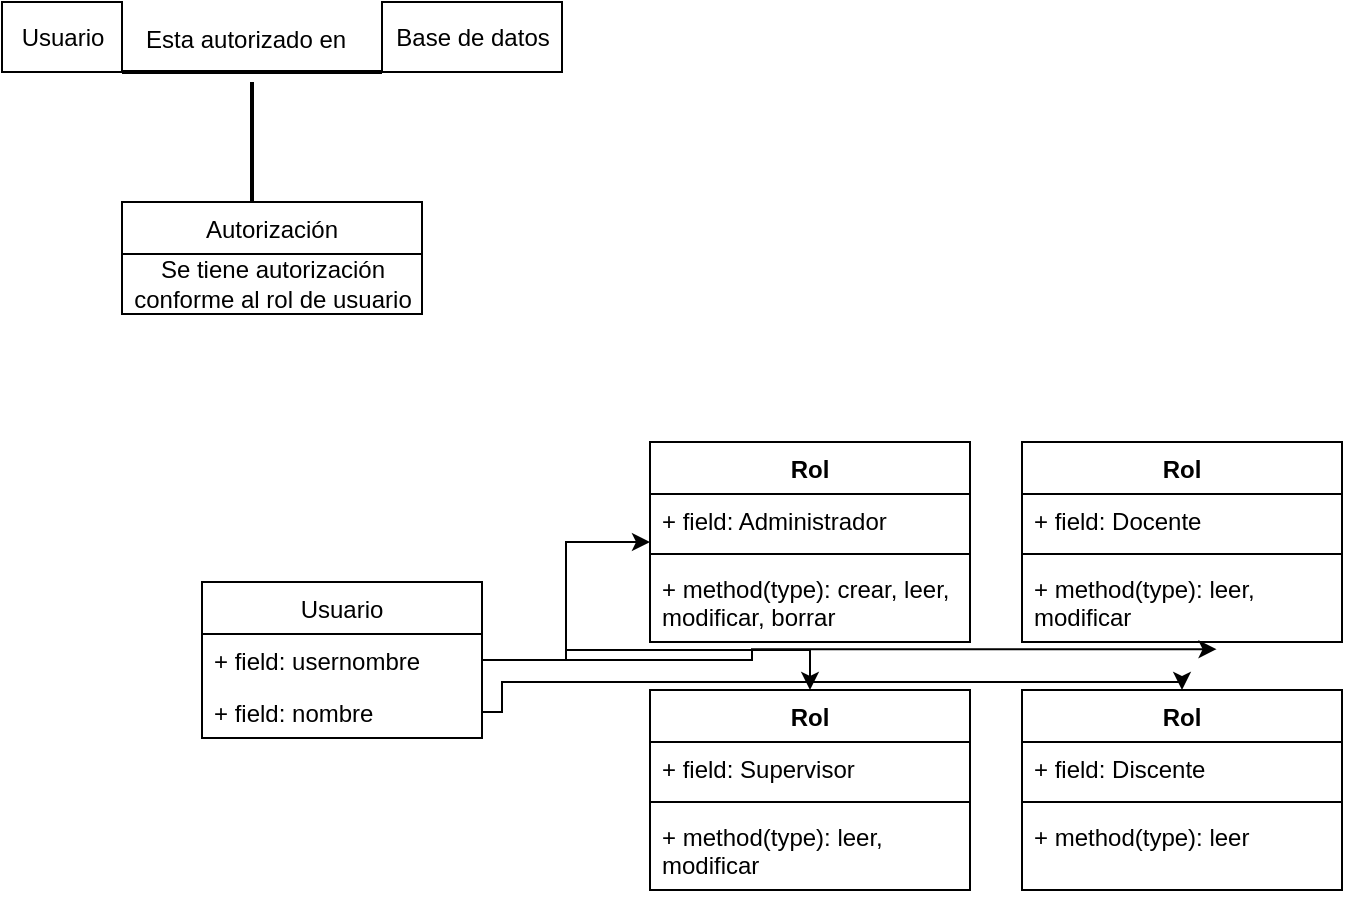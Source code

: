 <mxfile version="17.4.6" type="github">
  <diagram id="C5RBs43oDa-KdzZeNtuy" name="Page-1">
    <mxGraphModel dx="1038" dy="546" grid="1" gridSize="10" guides="1" tooltips="1" connect="1" arrows="1" fold="1" page="1" pageScale="1" pageWidth="827" pageHeight="1169" math="0" shadow="0">
      <root>
        <mxCell id="WIyWlLk6GJQsqaUBKTNV-0" />
        <mxCell id="WIyWlLk6GJQsqaUBKTNV-1" parent="WIyWlLk6GJQsqaUBKTNV-0" />
        <mxCell id="Df75iFN0DAaPTn-GhvUH-0" value="Usuario" style="html=1;" parent="WIyWlLk6GJQsqaUBKTNV-1" vertex="1">
          <mxGeometry x="90" y="60" width="60" height="35" as="geometry" />
        </mxCell>
        <mxCell id="Df75iFN0DAaPTn-GhvUH-5" value="Base de datos" style="html=1;" parent="WIyWlLk6GJQsqaUBKTNV-1" vertex="1">
          <mxGeometry x="280" y="60" width="90" height="35" as="geometry" />
        </mxCell>
        <mxCell id="Df75iFN0DAaPTn-GhvUH-8" value="" style="line;strokeWidth=2;direction=south;html=1;" parent="WIyWlLk6GJQsqaUBKTNV-1" vertex="1">
          <mxGeometry x="210" y="100" width="10" height="60" as="geometry" />
        </mxCell>
        <mxCell id="Df75iFN0DAaPTn-GhvUH-9" value="" style="line;strokeWidth=2;html=1;" parent="WIyWlLk6GJQsqaUBKTNV-1" vertex="1">
          <mxGeometry x="150" y="90" width="130" height="10" as="geometry" />
        </mxCell>
        <mxCell id="Df75iFN0DAaPTn-GhvUH-10" value="Autorización" style="swimlane;fontStyle=0;childLayout=stackLayout;horizontal=1;startSize=26;fillColor=none;horizontalStack=0;resizeParent=1;resizeParentMax=0;resizeLast=0;collapsible=1;marginBottom=0;" parent="WIyWlLk6GJQsqaUBKTNV-1" vertex="1">
          <mxGeometry x="150" y="160" width="150" height="56" as="geometry" />
        </mxCell>
        <mxCell id="Df75iFN0DAaPTn-GhvUH-14" value="Se tiene autorización &lt;br&gt;conforme&amp;nbsp;al rol de usuario" style="text;html=1;align=center;verticalAlign=middle;resizable=0;points=[];autosize=1;strokeColor=none;fillColor=none;" parent="Df75iFN0DAaPTn-GhvUH-10" vertex="1">
          <mxGeometry y="26" width="150" height="30" as="geometry" />
        </mxCell>
        <mxCell id="Df75iFN0DAaPTn-GhvUH-16" value="&#xa;&#xa;&lt;span style=&quot;color: rgb(0, 0, 0); font-family: helvetica; font-size: 12px; font-style: normal; font-weight: 400; letter-spacing: normal; text-align: left; text-indent: 0px; text-transform: none; word-spacing: 0px; background-color: rgb(255, 255, 255); display: inline; float: none;&quot;&gt;Esta autorizado en&lt;/span&gt;&#xa;&#xa;" style="text;strokeColor=none;fillColor=none;align=left;verticalAlign=top;spacingLeft=4;spacingRight=4;overflow=hidden;rotatable=0;points=[[0,0.5],[1,0.5]];portConstraint=eastwest;" parent="WIyWlLk6GJQsqaUBKTNV-1" vertex="1">
          <mxGeometry x="350" y="170" width="100" height="26" as="geometry" />
        </mxCell>
        <mxCell id="Df75iFN0DAaPTn-GhvUH-17" value="&lt;span style=&quot;color: rgb(0, 0, 0); font-family: helvetica; font-size: 12px; font-style: normal; font-weight: 400; letter-spacing: normal; text-align: left; text-indent: 0px; text-transform: none; word-spacing: 0px; background-color: rgb(255, 255, 255); display: inline; float: none;&quot;&gt;Esta autorizado en&lt;/span&gt;" style="text;whiteSpace=wrap;html=1;" parent="WIyWlLk6GJQsqaUBKTNV-1" vertex="1">
          <mxGeometry x="160" y="65" width="130" height="30" as="geometry" />
        </mxCell>
        <mxCell id="F_mr3oPTTZ-dF3l9nqwH-28" style="edgeStyle=orthogonalEdgeStyle;rounded=0;orthogonalLoop=1;jettySize=auto;html=1;entryX=0.608;entryY=1.09;entryDx=0;entryDy=0;entryPerimeter=0;" edge="1" parent="WIyWlLk6GJQsqaUBKTNV-1" source="F_mr3oPTTZ-dF3l9nqwH-1" target="F_mr3oPTTZ-dF3l9nqwH-16">
          <mxGeometry relative="1" as="geometry" />
        </mxCell>
        <mxCell id="F_mr3oPTTZ-dF3l9nqwH-1" value="Usuario" style="swimlane;fontStyle=0;childLayout=stackLayout;horizontal=1;startSize=26;fillColor=none;horizontalStack=0;resizeParent=1;resizeParentMax=0;resizeLast=0;collapsible=1;marginBottom=0;" vertex="1" parent="WIyWlLk6GJQsqaUBKTNV-1">
          <mxGeometry x="190" y="350" width="140" height="78" as="geometry" />
        </mxCell>
        <mxCell id="F_mr3oPTTZ-dF3l9nqwH-2" value="+ field: usernombre" style="text;strokeColor=none;fillColor=none;align=left;verticalAlign=top;spacingLeft=4;spacingRight=4;overflow=hidden;rotatable=0;points=[[0,0.5],[1,0.5]];portConstraint=eastwest;" vertex="1" parent="F_mr3oPTTZ-dF3l9nqwH-1">
          <mxGeometry y="26" width="140" height="26" as="geometry" />
        </mxCell>
        <mxCell id="F_mr3oPTTZ-dF3l9nqwH-3" value="+ field: nombre" style="text;strokeColor=none;fillColor=none;align=left;verticalAlign=top;spacingLeft=4;spacingRight=4;overflow=hidden;rotatable=0;points=[[0,0.5],[1,0.5]];portConstraint=eastwest;" vertex="1" parent="F_mr3oPTTZ-dF3l9nqwH-1">
          <mxGeometry y="52" width="140" height="26" as="geometry" />
        </mxCell>
        <mxCell id="F_mr3oPTTZ-dF3l9nqwH-9" value="Rol" style="swimlane;fontStyle=1;align=center;verticalAlign=top;childLayout=stackLayout;horizontal=1;startSize=26;horizontalStack=0;resizeParent=1;resizeParentMax=0;resizeLast=0;collapsible=1;marginBottom=0;" vertex="1" parent="WIyWlLk6GJQsqaUBKTNV-1">
          <mxGeometry x="414" y="280" width="160" height="100" as="geometry" />
        </mxCell>
        <mxCell id="F_mr3oPTTZ-dF3l9nqwH-10" value="+ field: Administrador" style="text;strokeColor=none;fillColor=none;align=left;verticalAlign=top;spacingLeft=4;spacingRight=4;overflow=hidden;rotatable=0;points=[[0,0.5],[1,0.5]];portConstraint=eastwest;" vertex="1" parent="F_mr3oPTTZ-dF3l9nqwH-9">
          <mxGeometry y="26" width="160" height="26" as="geometry" />
        </mxCell>
        <mxCell id="F_mr3oPTTZ-dF3l9nqwH-11" value="" style="line;strokeWidth=1;fillColor=none;align=left;verticalAlign=middle;spacingTop=-1;spacingLeft=3;spacingRight=3;rotatable=0;labelPosition=right;points=[];portConstraint=eastwest;" vertex="1" parent="F_mr3oPTTZ-dF3l9nqwH-9">
          <mxGeometry y="52" width="160" height="8" as="geometry" />
        </mxCell>
        <mxCell id="F_mr3oPTTZ-dF3l9nqwH-12" value="+ method(type): crear, leer, &#xa;modificar, borrar" style="text;strokeColor=none;fillColor=none;align=left;verticalAlign=top;spacingLeft=4;spacingRight=4;overflow=hidden;rotatable=0;points=[[0,0.5],[1,0.5]];portConstraint=eastwest;" vertex="1" parent="F_mr3oPTTZ-dF3l9nqwH-9">
          <mxGeometry y="60" width="160" height="40" as="geometry" />
        </mxCell>
        <mxCell id="F_mr3oPTTZ-dF3l9nqwH-13" value="Rol" style="swimlane;fontStyle=1;align=center;verticalAlign=top;childLayout=stackLayout;horizontal=1;startSize=26;horizontalStack=0;resizeParent=1;resizeParentMax=0;resizeLast=0;collapsible=1;marginBottom=0;" vertex="1" parent="WIyWlLk6GJQsqaUBKTNV-1">
          <mxGeometry x="600" y="280" width="160" height="100" as="geometry" />
        </mxCell>
        <mxCell id="F_mr3oPTTZ-dF3l9nqwH-14" value="+ field: Docente" style="text;strokeColor=none;fillColor=none;align=left;verticalAlign=top;spacingLeft=4;spacingRight=4;overflow=hidden;rotatable=0;points=[[0,0.5],[1,0.5]];portConstraint=eastwest;" vertex="1" parent="F_mr3oPTTZ-dF3l9nqwH-13">
          <mxGeometry y="26" width="160" height="26" as="geometry" />
        </mxCell>
        <mxCell id="F_mr3oPTTZ-dF3l9nqwH-15" value="" style="line;strokeWidth=1;fillColor=none;align=left;verticalAlign=middle;spacingTop=-1;spacingLeft=3;spacingRight=3;rotatable=0;labelPosition=right;points=[];portConstraint=eastwest;" vertex="1" parent="F_mr3oPTTZ-dF3l9nqwH-13">
          <mxGeometry y="52" width="160" height="8" as="geometry" />
        </mxCell>
        <mxCell id="F_mr3oPTTZ-dF3l9nqwH-16" value="+ method(type): leer, &#xa;modificar" style="text;strokeColor=none;fillColor=none;align=left;verticalAlign=top;spacingLeft=4;spacingRight=4;overflow=hidden;rotatable=0;points=[[0,0.5],[1,0.5]];portConstraint=eastwest;" vertex="1" parent="F_mr3oPTTZ-dF3l9nqwH-13">
          <mxGeometry y="60" width="160" height="40" as="geometry" />
        </mxCell>
        <mxCell id="F_mr3oPTTZ-dF3l9nqwH-17" value="Rol" style="swimlane;fontStyle=1;align=center;verticalAlign=top;childLayout=stackLayout;horizontal=1;startSize=26;horizontalStack=0;resizeParent=1;resizeParentMax=0;resizeLast=0;collapsible=1;marginBottom=0;" vertex="1" parent="WIyWlLk6GJQsqaUBKTNV-1">
          <mxGeometry x="414" y="404" width="160" height="100" as="geometry" />
        </mxCell>
        <mxCell id="F_mr3oPTTZ-dF3l9nqwH-18" value="+ field: Supervisor" style="text;strokeColor=none;fillColor=none;align=left;verticalAlign=top;spacingLeft=4;spacingRight=4;overflow=hidden;rotatable=0;points=[[0,0.5],[1,0.5]];portConstraint=eastwest;" vertex="1" parent="F_mr3oPTTZ-dF3l9nqwH-17">
          <mxGeometry y="26" width="160" height="26" as="geometry" />
        </mxCell>
        <mxCell id="F_mr3oPTTZ-dF3l9nqwH-19" value="" style="line;strokeWidth=1;fillColor=none;align=left;verticalAlign=middle;spacingTop=-1;spacingLeft=3;spacingRight=3;rotatable=0;labelPosition=right;points=[];portConstraint=eastwest;" vertex="1" parent="F_mr3oPTTZ-dF3l9nqwH-17">
          <mxGeometry y="52" width="160" height="8" as="geometry" />
        </mxCell>
        <mxCell id="F_mr3oPTTZ-dF3l9nqwH-20" value="+ method(type): leer, &#xa;modificar" style="text;strokeColor=none;fillColor=none;align=left;verticalAlign=top;spacingLeft=4;spacingRight=4;overflow=hidden;rotatable=0;points=[[0,0.5],[1,0.5]];portConstraint=eastwest;" vertex="1" parent="F_mr3oPTTZ-dF3l9nqwH-17">
          <mxGeometry y="60" width="160" height="40" as="geometry" />
        </mxCell>
        <mxCell id="F_mr3oPTTZ-dF3l9nqwH-21" value="Rol" style="swimlane;fontStyle=1;align=center;verticalAlign=top;childLayout=stackLayout;horizontal=1;startSize=26;horizontalStack=0;resizeParent=1;resizeParentMax=0;resizeLast=0;collapsible=1;marginBottom=0;" vertex="1" parent="WIyWlLk6GJQsqaUBKTNV-1">
          <mxGeometry x="600" y="404" width="160" height="100" as="geometry" />
        </mxCell>
        <mxCell id="F_mr3oPTTZ-dF3l9nqwH-22" value="+ field: Discente" style="text;strokeColor=none;fillColor=none;align=left;verticalAlign=top;spacingLeft=4;spacingRight=4;overflow=hidden;rotatable=0;points=[[0,0.5],[1,0.5]];portConstraint=eastwest;" vertex="1" parent="F_mr3oPTTZ-dF3l9nqwH-21">
          <mxGeometry y="26" width="160" height="26" as="geometry" />
        </mxCell>
        <mxCell id="F_mr3oPTTZ-dF3l9nqwH-23" value="" style="line;strokeWidth=1;fillColor=none;align=left;verticalAlign=middle;spacingTop=-1;spacingLeft=3;spacingRight=3;rotatable=0;labelPosition=right;points=[];portConstraint=eastwest;" vertex="1" parent="F_mr3oPTTZ-dF3l9nqwH-21">
          <mxGeometry y="52" width="160" height="8" as="geometry" />
        </mxCell>
        <mxCell id="F_mr3oPTTZ-dF3l9nqwH-24" value="+ method(type): leer" style="text;strokeColor=none;fillColor=none;align=left;verticalAlign=top;spacingLeft=4;spacingRight=4;overflow=hidden;rotatable=0;points=[[0,0.5],[1,0.5]];portConstraint=eastwest;" vertex="1" parent="F_mr3oPTTZ-dF3l9nqwH-21">
          <mxGeometry y="60" width="160" height="40" as="geometry" />
        </mxCell>
        <mxCell id="F_mr3oPTTZ-dF3l9nqwH-25" style="edgeStyle=orthogonalEdgeStyle;rounded=0;orthogonalLoop=1;jettySize=auto;html=1;" edge="1" parent="WIyWlLk6GJQsqaUBKTNV-1" source="F_mr3oPTTZ-dF3l9nqwH-2" target="F_mr3oPTTZ-dF3l9nqwH-9">
          <mxGeometry relative="1" as="geometry" />
        </mxCell>
        <mxCell id="F_mr3oPTTZ-dF3l9nqwH-26" style="edgeStyle=orthogonalEdgeStyle;rounded=0;orthogonalLoop=1;jettySize=auto;html=1;" edge="1" parent="WIyWlLk6GJQsqaUBKTNV-1" source="F_mr3oPTTZ-dF3l9nqwH-2" target="F_mr3oPTTZ-dF3l9nqwH-17">
          <mxGeometry relative="1" as="geometry" />
        </mxCell>
        <mxCell id="F_mr3oPTTZ-dF3l9nqwH-27" style="edgeStyle=orthogonalEdgeStyle;rounded=0;orthogonalLoop=1;jettySize=auto;html=1;" edge="1" parent="WIyWlLk6GJQsqaUBKTNV-1" source="F_mr3oPTTZ-dF3l9nqwH-3" target="F_mr3oPTTZ-dF3l9nqwH-21">
          <mxGeometry relative="1" as="geometry">
            <Array as="points">
              <mxPoint x="340" y="415" />
              <mxPoint x="340" y="400" />
              <mxPoint x="680" y="400" />
            </Array>
          </mxGeometry>
        </mxCell>
      </root>
    </mxGraphModel>
  </diagram>
</mxfile>
